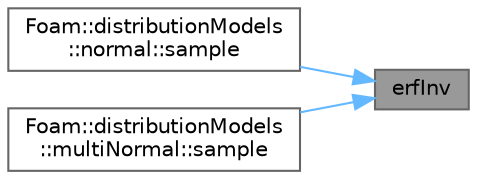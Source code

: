 digraph "erfInv"
{
 // LATEX_PDF_SIZE
  bgcolor="transparent";
  edge [fontname=Helvetica,fontsize=10,labelfontname=Helvetica,labelfontsize=10];
  node [fontname=Helvetica,fontsize=10,shape=box,height=0.2,width=0.4];
  rankdir="RL";
  Node1 [id="Node000001",label="erfInv",height=0.2,width=0.4,color="gray40", fillcolor="grey60", style="filled", fontcolor="black",tooltip=" "];
  Node1 -> Node2 [id="edge1_Node000001_Node000002",dir="back",color="steelblue1",style="solid",tooltip=" "];
  Node2 [id="Node000002",label="Foam::distributionModels\l::normal::sample",height=0.2,width=0.4,color="grey40", fillcolor="white", style="filled",URL="$classFoam_1_1distributionModels_1_1normal.html#a523eae27d84403d08bdca843c0679d8a",tooltip=" "];
  Node1 -> Node3 [id="edge2_Node000001_Node000003",dir="back",color="steelblue1",style="solid",tooltip=" "];
  Node3 [id="Node000003",label="Foam::distributionModels\l::multiNormal::sample",height=0.2,width=0.4,color="grey40", fillcolor="white", style="filled",URL="$classFoam_1_1distributionModels_1_1multiNormal.html#a1025442f0de5c9c01541ef9c81af4ad6",tooltip=" "];
}
